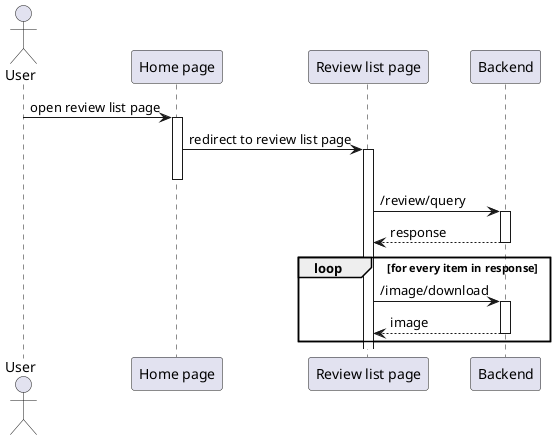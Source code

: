 @startuml template
'autonumber 1.1.1

actor User as u

' Box "front end"
participant "Home page" as home
participant "Review list page" as rlist
' end box

participant "Backend" as be

u -> home++ : open review list page
home -> rlist ++-- : redirect to review list page

rlist -> be++ : /review/query
return response

loop for every item in response
    rlist -> be++ : /image/download
    return image
end

@enduml